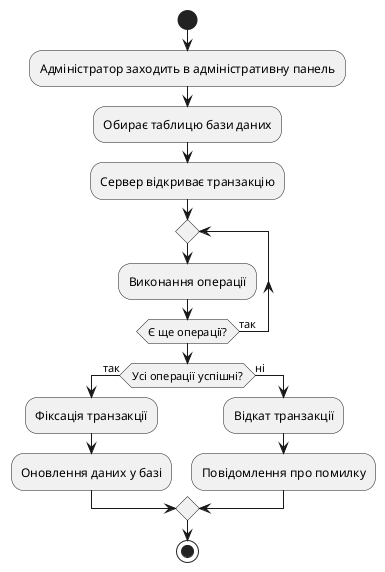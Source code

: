 @startuml
start

:Адміністратор заходить в адміністративну панель;
:Обирає таблицю бази даних;
:Сервер відкриває транзакцію;

repeat
  :Виконання операції;
repeat while (Є ще операції?) is (так)

if (Усі операції успішні?) then (так)
  :Фіксація транзакції;
  :Оновлення даних у базі;
else (ні)
  :Відкат транзакції;
  :Повідомлення про помилку;
endif

stop
@enduml